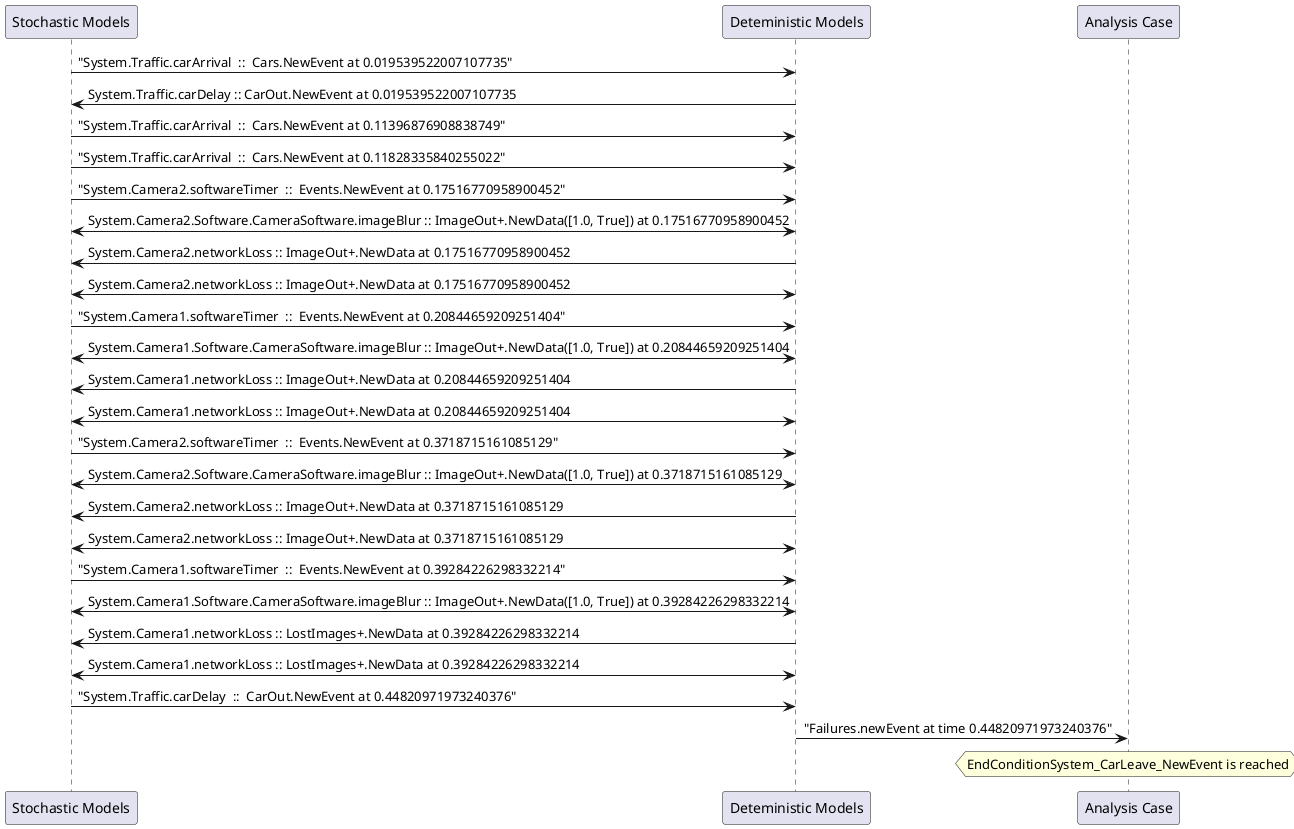 
	@startuml
	participant "Stochastic Models" as stochmodel
	participant "Deteministic Models" as detmodel
	participant "Analysis Case" as analysis
	{24901_stop} stochmodel -> detmodel : "System.Traffic.carArrival  ::  Cars.NewEvent at 0.019539522007107735"
{24911_start} detmodel -> stochmodel : System.Traffic.carDelay :: CarOut.NewEvent at 0.019539522007107735
{24902_stop} stochmodel -> detmodel : "System.Traffic.carArrival  ::  Cars.NewEvent at 0.11396876908838749"
{24903_stop} stochmodel -> detmodel : "System.Traffic.carArrival  ::  Cars.NewEvent at 0.11828335840255022"
{24886_stop} stochmodel -> detmodel : "System.Camera2.softwareTimer  ::  Events.NewEvent at 0.17516770958900452"
detmodel <-> stochmodel : System.Camera2.Software.CameraSoftware.imageBlur :: ImageOut+.NewData([1.0, True]) at 0.17516770958900452
detmodel -> stochmodel : System.Camera2.networkLoss :: ImageOut+.NewData at 0.17516770958900452
detmodel <-> stochmodel : System.Camera2.networkLoss :: ImageOut+.NewData at 0.17516770958900452
{24871_stop} stochmodel -> detmodel : "System.Camera1.softwareTimer  ::  Events.NewEvent at 0.20844659209251404"
detmodel <-> stochmodel : System.Camera1.Software.CameraSoftware.imageBlur :: ImageOut+.NewData([1.0, True]) at 0.20844659209251404
detmodel -> stochmodel : System.Camera1.networkLoss :: ImageOut+.NewData at 0.20844659209251404
detmodel <-> stochmodel : System.Camera1.networkLoss :: ImageOut+.NewData at 0.20844659209251404
{24887_stop} stochmodel -> detmodel : "System.Camera2.softwareTimer  ::  Events.NewEvent at 0.3718715161085129"
detmodel <-> stochmodel : System.Camera2.Software.CameraSoftware.imageBlur :: ImageOut+.NewData([1.0, True]) at 0.3718715161085129
detmodel -> stochmodel : System.Camera2.networkLoss :: ImageOut+.NewData at 0.3718715161085129
detmodel <-> stochmodel : System.Camera2.networkLoss :: ImageOut+.NewData at 0.3718715161085129
{24872_stop} stochmodel -> detmodel : "System.Camera1.softwareTimer  ::  Events.NewEvent at 0.39284226298332214"
detmodel <-> stochmodel : System.Camera1.Software.CameraSoftware.imageBlur :: ImageOut+.NewData([1.0, True]) at 0.39284226298332214
detmodel -> stochmodel : System.Camera1.networkLoss :: LostImages+.NewData at 0.39284226298332214
detmodel <-> stochmodel : System.Camera1.networkLoss :: LostImages+.NewData at 0.39284226298332214
{24911_stop} stochmodel -> detmodel : "System.Traffic.carDelay  ::  CarOut.NewEvent at 0.44820971973240376"
{24911_start} <-> {24911_stop} : delay
detmodel -> analysis : "Failures.newEvent at time 0.44820971973240376"
hnote over analysis 
EndConditionSystem_CarLeave_NewEvent is reached
endnote
@enduml